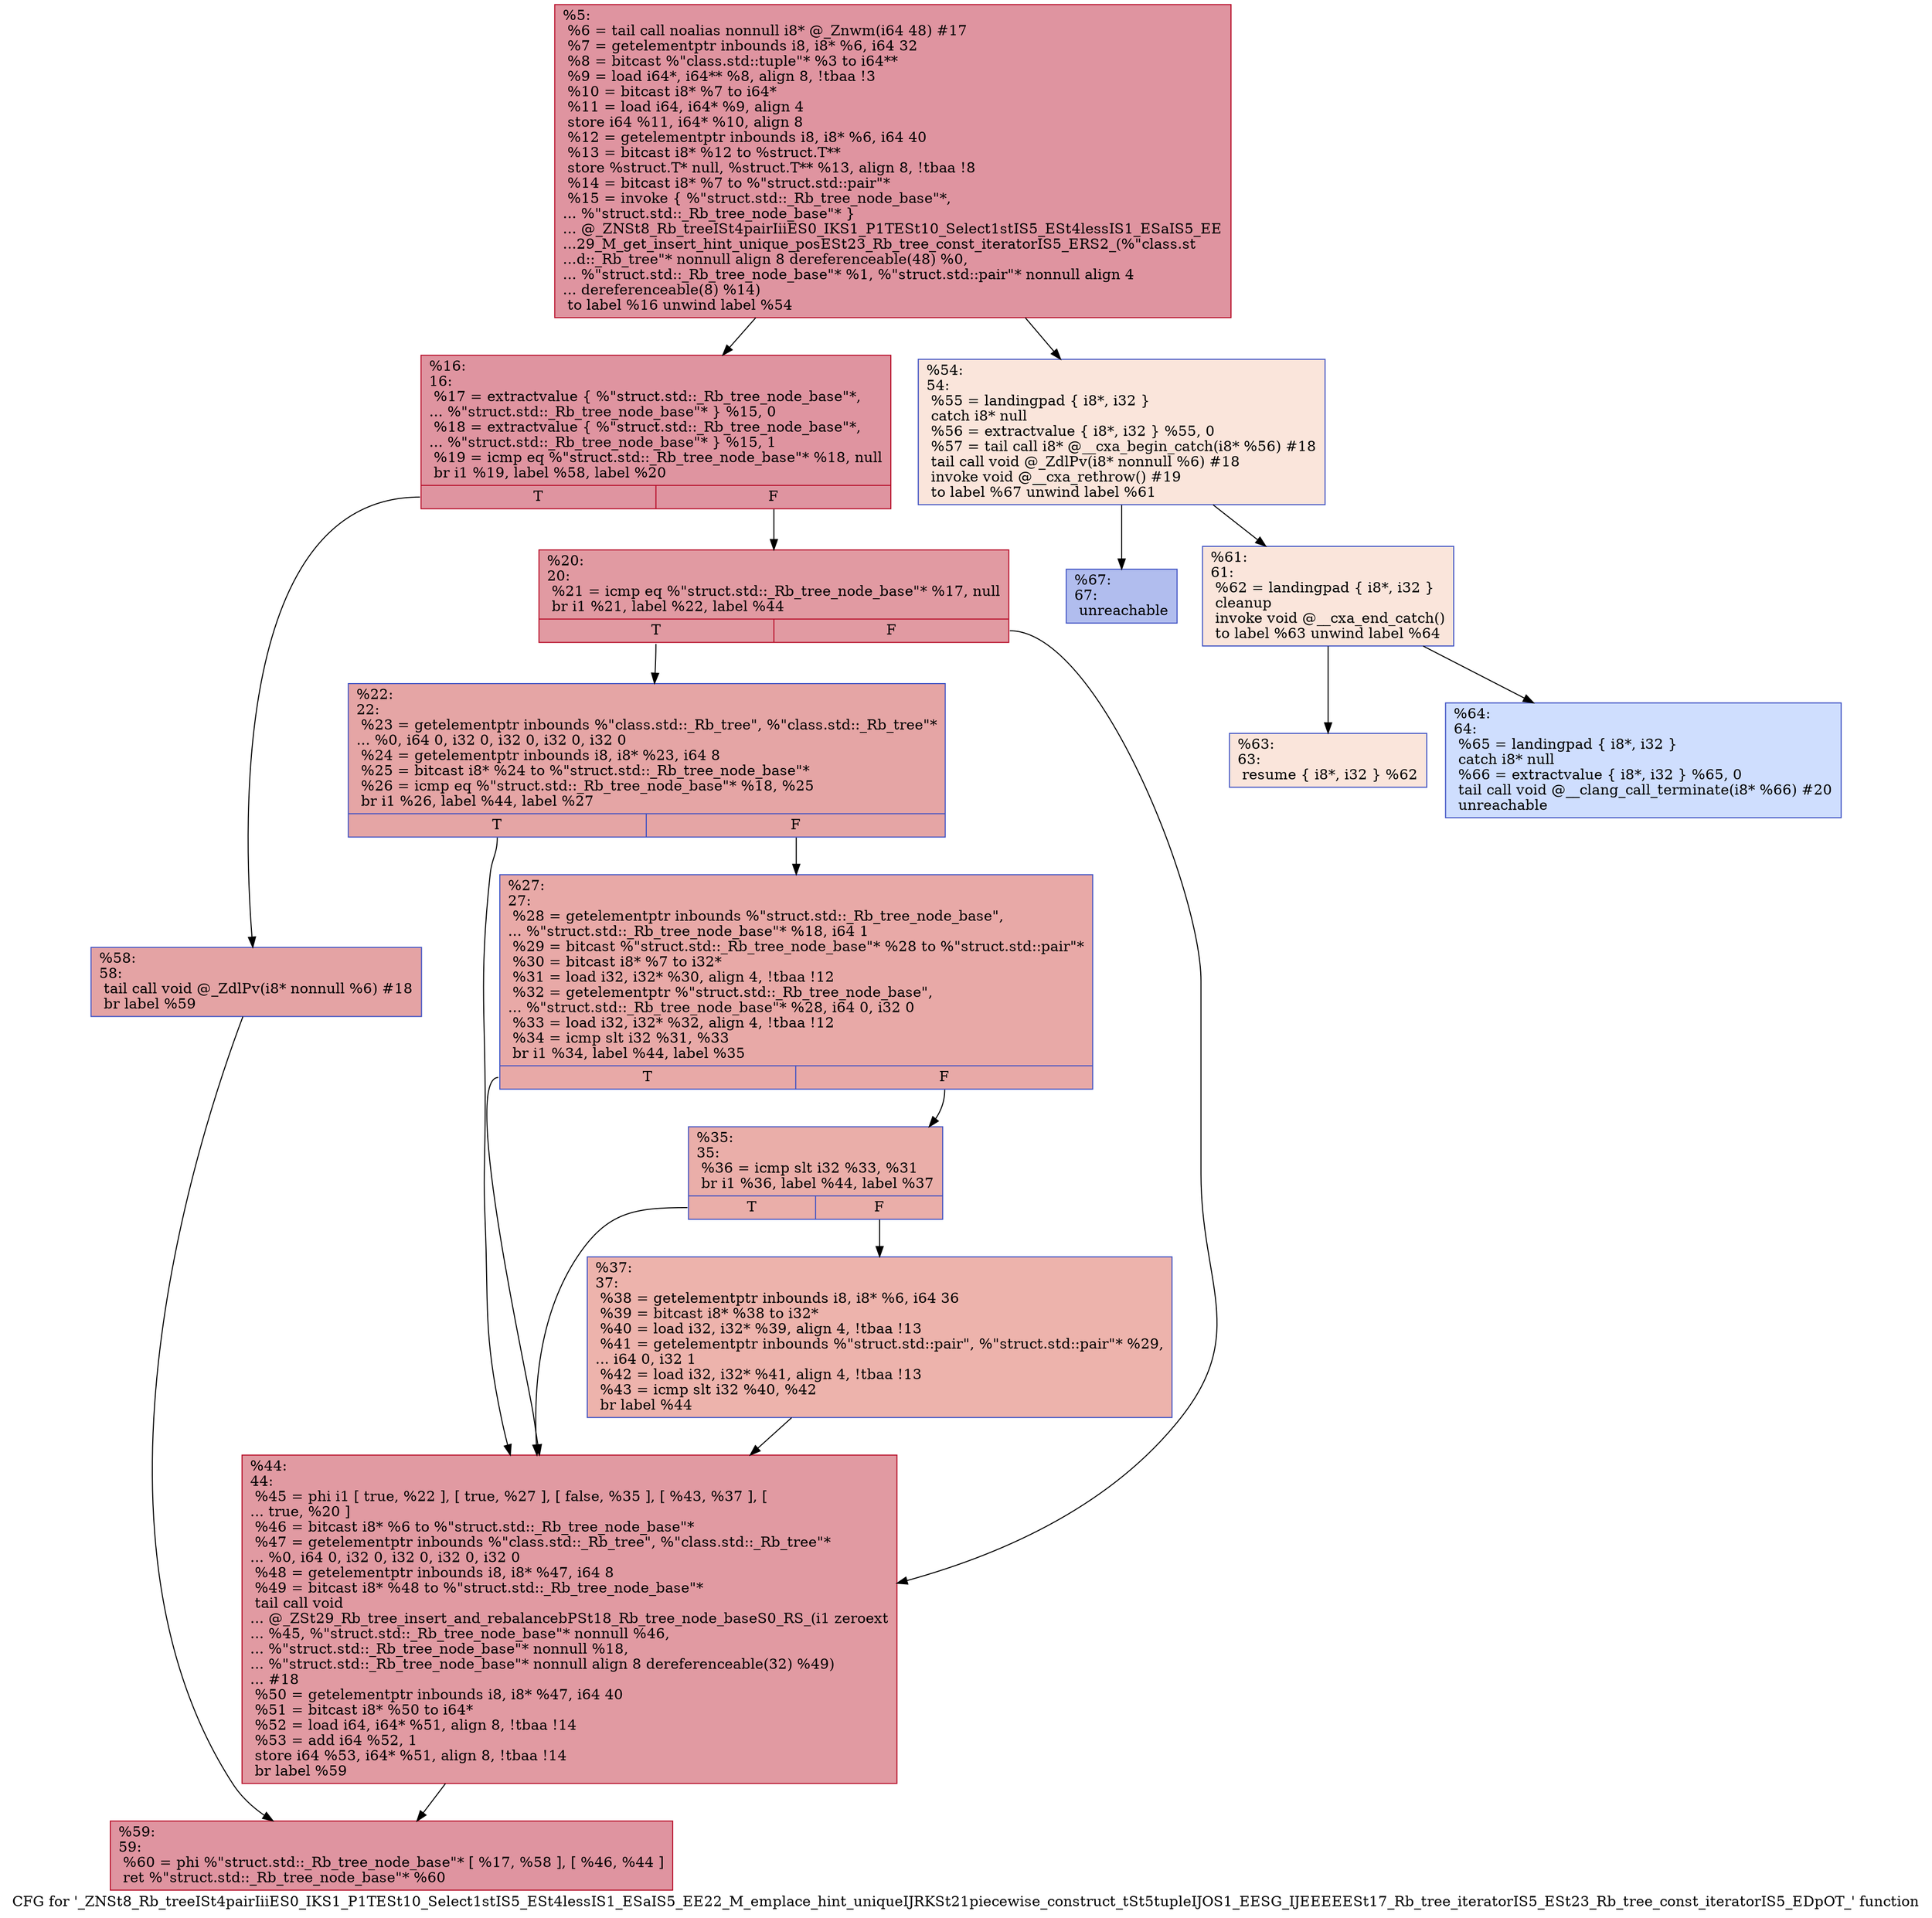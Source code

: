 digraph "CFG for '_ZNSt8_Rb_treeISt4pairIiiES0_IKS1_P1TESt10_Select1stIS5_ESt4lessIS1_ESaIS5_EE22_M_emplace_hint_uniqueIJRKSt21piecewise_construct_tSt5tupleIJOS1_EESG_IJEEEEESt17_Rb_tree_iteratorIS5_ESt23_Rb_tree_const_iteratorIS5_EDpOT_' function" {
	label="CFG for '_ZNSt8_Rb_treeISt4pairIiiES0_IKS1_P1TESt10_Select1stIS5_ESt4lessIS1_ESaIS5_EE22_M_emplace_hint_uniqueIJRKSt21piecewise_construct_tSt5tupleIJOS1_EESG_IJEEEEESt17_Rb_tree_iteratorIS5_ESt23_Rb_tree_const_iteratorIS5_EDpOT_' function";

	Node0x55a988a1dd00 [shape=record,color="#b70d28ff", style=filled, fillcolor="#b70d2870",label="{%5:\l  %6 = tail call noalias nonnull i8* @_Znwm(i64 48) #17\l  %7 = getelementptr inbounds i8, i8* %6, i64 32\l  %8 = bitcast %\"class.std::tuple\"* %3 to i64**\l  %9 = load i64*, i64** %8, align 8, !tbaa !3\l  %10 = bitcast i8* %7 to i64*\l  %11 = load i64, i64* %9, align 4\l  store i64 %11, i64* %10, align 8\l  %12 = getelementptr inbounds i8, i8* %6, i64 40\l  %13 = bitcast i8* %12 to %struct.T**\l  store %struct.T* null, %struct.T** %13, align 8, !tbaa !8\l  %14 = bitcast i8* %7 to %\"struct.std::pair\"*\l  %15 = invoke \{ %\"struct.std::_Rb_tree_node_base\"*,\l... %\"struct.std::_Rb_tree_node_base\"* \}\l... @_ZNSt8_Rb_treeISt4pairIiiES0_IKS1_P1TESt10_Select1stIS5_ESt4lessIS1_ESaIS5_EE\l...29_M_get_insert_hint_unique_posESt23_Rb_tree_const_iteratorIS5_ERS2_(%\"class.st\l...d::_Rb_tree\"* nonnull align 8 dereferenceable(48) %0,\l... %\"struct.std::_Rb_tree_node_base\"* %1, %\"struct.std::pair\"* nonnull align 4\l... dereferenceable(8) %14)\l          to label %16 unwind label %54\l}"];
	Node0x55a988a1dd00 -> Node0x55a988a1e650;
	Node0x55a988a1dd00 -> Node0x55a988a1e6e0;
	Node0x55a988a1e650 [shape=record,color="#b70d28ff", style=filled, fillcolor="#b70d2870",label="{%16:\l16:                                               \l  %17 = extractvalue \{ %\"struct.std::_Rb_tree_node_base\"*,\l... %\"struct.std::_Rb_tree_node_base\"* \} %15, 0\l  %18 = extractvalue \{ %\"struct.std::_Rb_tree_node_base\"*,\l... %\"struct.std::_Rb_tree_node_base\"* \} %15, 1\l  %19 = icmp eq %\"struct.std::_Rb_tree_node_base\"* %18, null\l  br i1 %19, label %58, label %20\l|{<s0>T|<s1>F}}"];
	Node0x55a988a1e650:s0 -> Node0x55a988a1eb70;
	Node0x55a988a1e650:s1 -> Node0x55a988a1ebc0;
	Node0x55a988a1ebc0 [shape=record,color="#b70d28ff", style=filled, fillcolor="#bb1b2c70",label="{%20:\l20:                                               \l  %21 = icmp eq %\"struct.std::_Rb_tree_node_base\"* %17, null\l  br i1 %21, label %22, label %44\l|{<s0>T|<s1>F}}"];
	Node0x55a988a1ebc0:s0 -> Node0x55a988a1ed90;
	Node0x55a988a1ebc0:s1 -> Node0x55a988a1ede0;
	Node0x55a988a1ed90 [shape=record,color="#3d50c3ff", style=filled, fillcolor="#c5333470",label="{%22:\l22:                                               \l  %23 = getelementptr inbounds %\"class.std::_Rb_tree\", %\"class.std::_Rb_tree\"*\l... %0, i64 0, i32 0, i32 0, i32 0, i32 0\l  %24 = getelementptr inbounds i8, i8* %23, i64 8\l  %25 = bitcast i8* %24 to %\"struct.std::_Rb_tree_node_base\"*\l  %26 = icmp eq %\"struct.std::_Rb_tree_node_base\"* %18, %25\l  br i1 %26, label %44, label %27\l|{<s0>T|<s1>F}}"];
	Node0x55a988a1ed90:s0 -> Node0x55a988a1ede0;
	Node0x55a988a1ed90:s1 -> Node0x55a988a1f140;
	Node0x55a988a1f140 [shape=record,color="#3d50c3ff", style=filled, fillcolor="#ca3b3770",label="{%27:\l27:                                               \l  %28 = getelementptr inbounds %\"struct.std::_Rb_tree_node_base\",\l... %\"struct.std::_Rb_tree_node_base\"* %18, i64 1\l  %29 = bitcast %\"struct.std::_Rb_tree_node_base\"* %28 to %\"struct.std::pair\"*\l  %30 = bitcast i8* %7 to i32*\l  %31 = load i32, i32* %30, align 4, !tbaa !12\l  %32 = getelementptr %\"struct.std::_Rb_tree_node_base\",\l... %\"struct.std::_Rb_tree_node_base\"* %28, i64 0, i32 0\l  %33 = load i32, i32* %32, align 4, !tbaa !12\l  %34 = icmp slt i32 %31, %33\l  br i1 %34, label %44, label %35\l|{<s0>T|<s1>F}}"];
	Node0x55a988a1f140:s0 -> Node0x55a988a1ede0;
	Node0x55a988a1f140:s1 -> Node0x55a988a1f5f0;
	Node0x55a988a1f5f0 [shape=record,color="#3d50c3ff", style=filled, fillcolor="#d0473d70",label="{%35:\l35:                                               \l  %36 = icmp slt i32 %33, %31\l  br i1 %36, label %44, label %37\l|{<s0>T|<s1>F}}"];
	Node0x55a988a1f5f0:s0 -> Node0x55a988a1ede0;
	Node0x55a988a1f5f0:s1 -> Node0x55a988a1f780;
	Node0x55a988a1f780 [shape=record,color="#3d50c3ff", style=filled, fillcolor="#d6524470",label="{%37:\l37:                                               \l  %38 = getelementptr inbounds i8, i8* %6, i64 36\l  %39 = bitcast i8* %38 to i32*\l  %40 = load i32, i32* %39, align 4, !tbaa !13\l  %41 = getelementptr inbounds %\"struct.std::pair\", %\"struct.std::pair\"* %29,\l... i64 0, i32 1\l  %42 = load i32, i32* %41, align 4, !tbaa !13\l  %43 = icmp slt i32 %40, %42\l  br label %44\l}"];
	Node0x55a988a1f780 -> Node0x55a988a1ede0;
	Node0x55a988a1ede0 [shape=record,color="#b70d28ff", style=filled, fillcolor="#bb1b2c70",label="{%44:\l44:                                               \l  %45 = phi i1 [ true, %22 ], [ true, %27 ], [ false, %35 ], [ %43, %37 ], [\l... true, %20 ]\l  %46 = bitcast i8* %6 to %\"struct.std::_Rb_tree_node_base\"*\l  %47 = getelementptr inbounds %\"class.std::_Rb_tree\", %\"class.std::_Rb_tree\"*\l... %0, i64 0, i32 0, i32 0, i32 0, i32 0\l  %48 = getelementptr inbounds i8, i8* %47, i64 8\l  %49 = bitcast i8* %48 to %\"struct.std::_Rb_tree_node_base\"*\l  tail call void\l... @_ZSt29_Rb_tree_insert_and_rebalancebPSt18_Rb_tree_node_baseS0_RS_(i1 zeroext\l... %45, %\"struct.std::_Rb_tree_node_base\"* nonnull %46,\l... %\"struct.std::_Rb_tree_node_base\"* nonnull %18,\l... %\"struct.std::_Rb_tree_node_base\"* nonnull align 8 dereferenceable(32) %49)\l... #18\l  %50 = getelementptr inbounds i8, i8* %47, i64 40\l  %51 = bitcast i8* %50 to i64*\l  %52 = load i64, i64* %51, align 8, !tbaa !14\l  %53 = add i64 %52, 1\l  store i64 %53, i64* %51, align 8, !tbaa !14\l  br label %59\l}"];
	Node0x55a988a1ede0 -> Node0x55a988a20050;
	Node0x55a988a1e6e0 [shape=record,color="#3d50c3ff", style=filled, fillcolor="#f4c5ad70",label="{%54:\l54:                                               \l  %55 = landingpad \{ i8*, i32 \}\l          catch i8* null\l  %56 = extractvalue \{ i8*, i32 \} %55, 0\l  %57 = tail call i8* @__cxa_begin_catch(i8* %56) #18\l  tail call void @_ZdlPv(i8* nonnull %6) #18\l  invoke void @__cxa_rethrow() #19\l          to label %67 unwind label %61\l}"];
	Node0x55a988a1e6e0 -> Node0x55a988a21120;
	Node0x55a988a1e6e0 -> Node0x55a988a21170;
	Node0x55a988a1eb70 [shape=record,color="#3d50c3ff", style=filled, fillcolor="#c32e3170",label="{%58:\l58:                                               \l  tail call void @_ZdlPv(i8* nonnull %6) #18\l  br label %59\l}"];
	Node0x55a988a1eb70 -> Node0x55a988a20050;
	Node0x55a988a20050 [shape=record,color="#b70d28ff", style=filled, fillcolor="#b70d2870",label="{%59:\l59:                                               \l  %60 = phi %\"struct.std::_Rb_tree_node_base\"* [ %17, %58 ], [ %46, %44 ]\l  ret %\"struct.std::_Rb_tree_node_base\"* %60\l}"];
	Node0x55a988a21170 [shape=record,color="#3d50c3ff", style=filled, fillcolor="#f4c5ad70",label="{%61:\l61:                                               \l  %62 = landingpad \{ i8*, i32 \}\l          cleanup\l  invoke void @__cxa_end_catch()\l          to label %63 unwind label %64\l}"];
	Node0x55a988a21170 -> Node0x55a988a21650;
	Node0x55a988a21170 -> Node0x55a988a216a0;
	Node0x55a988a21650 [shape=record,color="#3d50c3ff", style=filled, fillcolor="#f4c5ad70",label="{%63:\l63:                                               \l  resume \{ i8*, i32 \} %62\l}"];
	Node0x55a988a216a0 [shape=record,color="#3d50c3ff", style=filled, fillcolor="#93b5fe70",label="{%64:\l64:                                               \l  %65 = landingpad \{ i8*, i32 \}\l          catch i8* null\l  %66 = extractvalue \{ i8*, i32 \} %65, 0\l  tail call void @__clang_call_terminate(i8* %66) #20\l  unreachable\l}"];
	Node0x55a988a21120 [shape=record,color="#3d50c3ff", style=filled, fillcolor="#4f69d970",label="{%67:\l67:                                               \l  unreachable\l}"];
}
